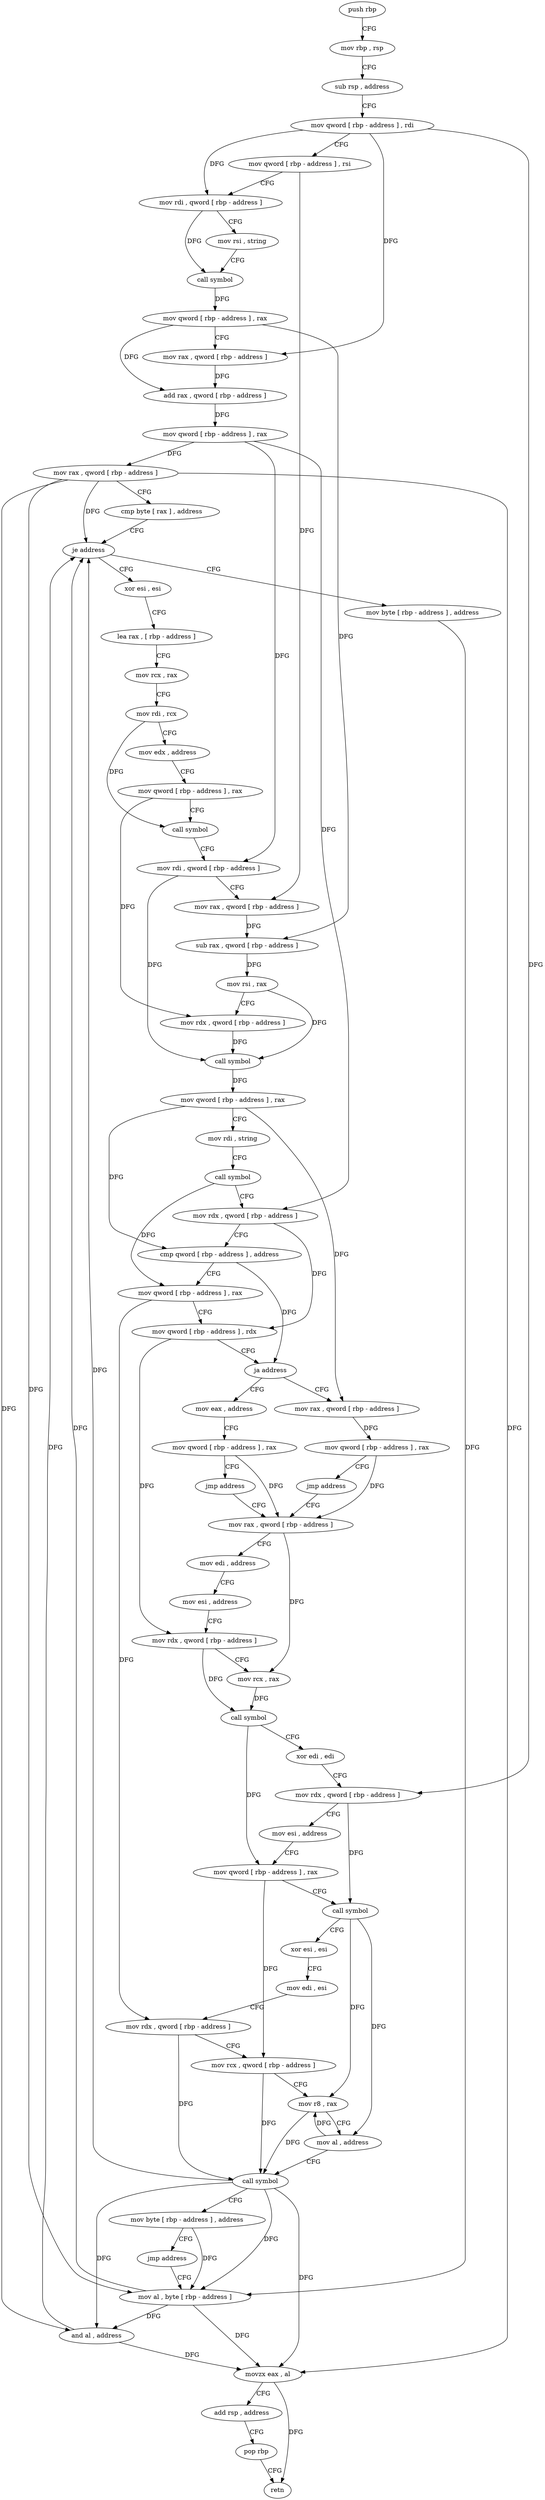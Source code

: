 digraph "func" {
"4202880" [label = "push rbp" ]
"4202881" [label = "mov rbp , rsp" ]
"4202884" [label = "sub rsp , address" ]
"4202888" [label = "mov qword [ rbp - address ] , rdi" ]
"4202892" [label = "mov qword [ rbp - address ] , rsi" ]
"4202896" [label = "mov rdi , qword [ rbp - address ]" ]
"4202900" [label = "mov rsi , string" ]
"4202910" [label = "call symbol" ]
"4202915" [label = "mov qword [ rbp - address ] , rax" ]
"4202919" [label = "mov rax , qword [ rbp - address ]" ]
"4202923" [label = "add rax , qword [ rbp - address ]" ]
"4202927" [label = "mov qword [ rbp - address ] , rax" ]
"4202931" [label = "mov rax , qword [ rbp - address ]" ]
"4202935" [label = "cmp byte [ rax ] , address" ]
"4202938" [label = "je address" ]
"4203140" [label = "mov byte [ rbp - address ] , address" ]
"4202944" [label = "xor esi , esi" ]
"4203144" [label = "mov al , byte [ rbp - address ]" ]
"4202946" [label = "lea rax , [ rbp - address ]" ]
"4202950" [label = "mov rcx , rax" ]
"4202953" [label = "mov rdi , rcx" ]
"4202956" [label = "mov edx , address" ]
"4202961" [label = "mov qword [ rbp - address ] , rax" ]
"4202965" [label = "call symbol" ]
"4202970" [label = "mov rdi , qword [ rbp - address ]" ]
"4202974" [label = "mov rax , qword [ rbp - address ]" ]
"4202978" [label = "sub rax , qword [ rbp - address ]" ]
"4202982" [label = "mov rsi , rax" ]
"4202985" [label = "mov rdx , qword [ rbp - address ]" ]
"4202989" [label = "call symbol" ]
"4202994" [label = "mov qword [ rbp - address ] , rax" ]
"4202998" [label = "mov rdi , string" ]
"4203008" [label = "call symbol" ]
"4203013" [label = "mov rdx , qword [ rbp - address ]" ]
"4203017" [label = "cmp qword [ rbp - address ] , address" ]
"4203022" [label = "mov qword [ rbp - address ] , rax" ]
"4203026" [label = "mov qword [ rbp - address ] , rdx" ]
"4203030" [label = "ja address" ]
"4203049" [label = "mov eax , address" ]
"4203036" [label = "mov rax , qword [ rbp - address ]" ]
"4203054" [label = "mov qword [ rbp - address ] , rax" ]
"4203058" [label = "jmp address" ]
"4203063" [label = "mov rax , qword [ rbp - address ]" ]
"4203040" [label = "mov qword [ rbp - address ] , rax" ]
"4203044" [label = "jmp address" ]
"4203067" [label = "mov edi , address" ]
"4203072" [label = "mov esi , address" ]
"4203077" [label = "mov rdx , qword [ rbp - address ]" ]
"4203081" [label = "mov rcx , rax" ]
"4203084" [label = "call symbol" ]
"4203089" [label = "xor edi , edi" ]
"4203091" [label = "mov rdx , qword [ rbp - address ]" ]
"4203095" [label = "mov esi , address" ]
"4203100" [label = "mov qword [ rbp - address ] , rax" ]
"4203104" [label = "call symbol" ]
"4203109" [label = "xor esi , esi" ]
"4203111" [label = "mov edi , esi" ]
"4203113" [label = "mov rdx , qword [ rbp - address ]" ]
"4203117" [label = "mov rcx , qword [ rbp - address ]" ]
"4203121" [label = "mov r8 , rax" ]
"4203124" [label = "mov al , address" ]
"4203126" [label = "call symbol" ]
"4203131" [label = "mov byte [ rbp - address ] , address" ]
"4203135" [label = "jmp address" ]
"4203147" [label = "and al , address" ]
"4203149" [label = "movzx eax , al" ]
"4203152" [label = "add rsp , address" ]
"4203156" [label = "pop rbp" ]
"4203157" [label = "retn" ]
"4202880" -> "4202881" [ label = "CFG" ]
"4202881" -> "4202884" [ label = "CFG" ]
"4202884" -> "4202888" [ label = "CFG" ]
"4202888" -> "4202892" [ label = "CFG" ]
"4202888" -> "4202896" [ label = "DFG" ]
"4202888" -> "4202919" [ label = "DFG" ]
"4202888" -> "4203091" [ label = "DFG" ]
"4202892" -> "4202896" [ label = "CFG" ]
"4202892" -> "4202974" [ label = "DFG" ]
"4202896" -> "4202900" [ label = "CFG" ]
"4202896" -> "4202910" [ label = "DFG" ]
"4202900" -> "4202910" [ label = "CFG" ]
"4202910" -> "4202915" [ label = "DFG" ]
"4202915" -> "4202919" [ label = "CFG" ]
"4202915" -> "4202923" [ label = "DFG" ]
"4202915" -> "4202978" [ label = "DFG" ]
"4202919" -> "4202923" [ label = "DFG" ]
"4202923" -> "4202927" [ label = "DFG" ]
"4202927" -> "4202931" [ label = "DFG" ]
"4202927" -> "4202970" [ label = "DFG" ]
"4202927" -> "4203013" [ label = "DFG" ]
"4202931" -> "4202935" [ label = "CFG" ]
"4202931" -> "4202938" [ label = "DFG" ]
"4202931" -> "4203144" [ label = "DFG" ]
"4202931" -> "4203147" [ label = "DFG" ]
"4202931" -> "4203149" [ label = "DFG" ]
"4202935" -> "4202938" [ label = "CFG" ]
"4202938" -> "4203140" [ label = "CFG" ]
"4202938" -> "4202944" [ label = "CFG" ]
"4203140" -> "4203144" [ label = "DFG" ]
"4202944" -> "4202946" [ label = "CFG" ]
"4203144" -> "4203147" [ label = "DFG" ]
"4203144" -> "4202938" [ label = "DFG" ]
"4203144" -> "4203149" [ label = "DFG" ]
"4202946" -> "4202950" [ label = "CFG" ]
"4202950" -> "4202953" [ label = "CFG" ]
"4202953" -> "4202956" [ label = "CFG" ]
"4202953" -> "4202965" [ label = "DFG" ]
"4202956" -> "4202961" [ label = "CFG" ]
"4202961" -> "4202965" [ label = "CFG" ]
"4202961" -> "4202985" [ label = "DFG" ]
"4202965" -> "4202970" [ label = "CFG" ]
"4202970" -> "4202974" [ label = "CFG" ]
"4202970" -> "4202989" [ label = "DFG" ]
"4202974" -> "4202978" [ label = "DFG" ]
"4202978" -> "4202982" [ label = "DFG" ]
"4202982" -> "4202985" [ label = "CFG" ]
"4202982" -> "4202989" [ label = "DFG" ]
"4202985" -> "4202989" [ label = "DFG" ]
"4202989" -> "4202994" [ label = "DFG" ]
"4202994" -> "4202998" [ label = "CFG" ]
"4202994" -> "4203017" [ label = "DFG" ]
"4202994" -> "4203036" [ label = "DFG" ]
"4202998" -> "4203008" [ label = "CFG" ]
"4203008" -> "4203013" [ label = "CFG" ]
"4203008" -> "4203022" [ label = "DFG" ]
"4203013" -> "4203017" [ label = "CFG" ]
"4203013" -> "4203026" [ label = "DFG" ]
"4203017" -> "4203022" [ label = "CFG" ]
"4203017" -> "4203030" [ label = "DFG" ]
"4203022" -> "4203026" [ label = "CFG" ]
"4203022" -> "4203113" [ label = "DFG" ]
"4203026" -> "4203030" [ label = "CFG" ]
"4203026" -> "4203077" [ label = "DFG" ]
"4203030" -> "4203049" [ label = "CFG" ]
"4203030" -> "4203036" [ label = "CFG" ]
"4203049" -> "4203054" [ label = "CFG" ]
"4203036" -> "4203040" [ label = "DFG" ]
"4203054" -> "4203058" [ label = "CFG" ]
"4203054" -> "4203063" [ label = "DFG" ]
"4203058" -> "4203063" [ label = "CFG" ]
"4203063" -> "4203067" [ label = "CFG" ]
"4203063" -> "4203081" [ label = "DFG" ]
"4203040" -> "4203044" [ label = "CFG" ]
"4203040" -> "4203063" [ label = "DFG" ]
"4203044" -> "4203063" [ label = "CFG" ]
"4203067" -> "4203072" [ label = "CFG" ]
"4203072" -> "4203077" [ label = "CFG" ]
"4203077" -> "4203081" [ label = "CFG" ]
"4203077" -> "4203084" [ label = "DFG" ]
"4203081" -> "4203084" [ label = "DFG" ]
"4203084" -> "4203089" [ label = "CFG" ]
"4203084" -> "4203100" [ label = "DFG" ]
"4203089" -> "4203091" [ label = "CFG" ]
"4203091" -> "4203095" [ label = "CFG" ]
"4203091" -> "4203104" [ label = "DFG" ]
"4203095" -> "4203100" [ label = "CFG" ]
"4203100" -> "4203104" [ label = "CFG" ]
"4203100" -> "4203117" [ label = "DFG" ]
"4203104" -> "4203109" [ label = "CFG" ]
"4203104" -> "4203121" [ label = "DFG" ]
"4203104" -> "4203124" [ label = "DFG" ]
"4203109" -> "4203111" [ label = "CFG" ]
"4203111" -> "4203113" [ label = "CFG" ]
"4203113" -> "4203117" [ label = "CFG" ]
"4203113" -> "4203126" [ label = "DFG" ]
"4203117" -> "4203121" [ label = "CFG" ]
"4203117" -> "4203126" [ label = "DFG" ]
"4203121" -> "4203124" [ label = "CFG" ]
"4203121" -> "4203126" [ label = "DFG" ]
"4203124" -> "4203126" [ label = "CFG" ]
"4203124" -> "4203121" [ label = "DFG" ]
"4203126" -> "4203131" [ label = "CFG" ]
"4203126" -> "4202938" [ label = "DFG" ]
"4203126" -> "4203147" [ label = "DFG" ]
"4203126" -> "4203149" [ label = "DFG" ]
"4203126" -> "4203144" [ label = "DFG" ]
"4203131" -> "4203135" [ label = "CFG" ]
"4203131" -> "4203144" [ label = "DFG" ]
"4203135" -> "4203144" [ label = "CFG" ]
"4203147" -> "4203149" [ label = "DFG" ]
"4203147" -> "4202938" [ label = "DFG" ]
"4203149" -> "4203152" [ label = "CFG" ]
"4203149" -> "4203157" [ label = "DFG" ]
"4203152" -> "4203156" [ label = "CFG" ]
"4203156" -> "4203157" [ label = "CFG" ]
}
